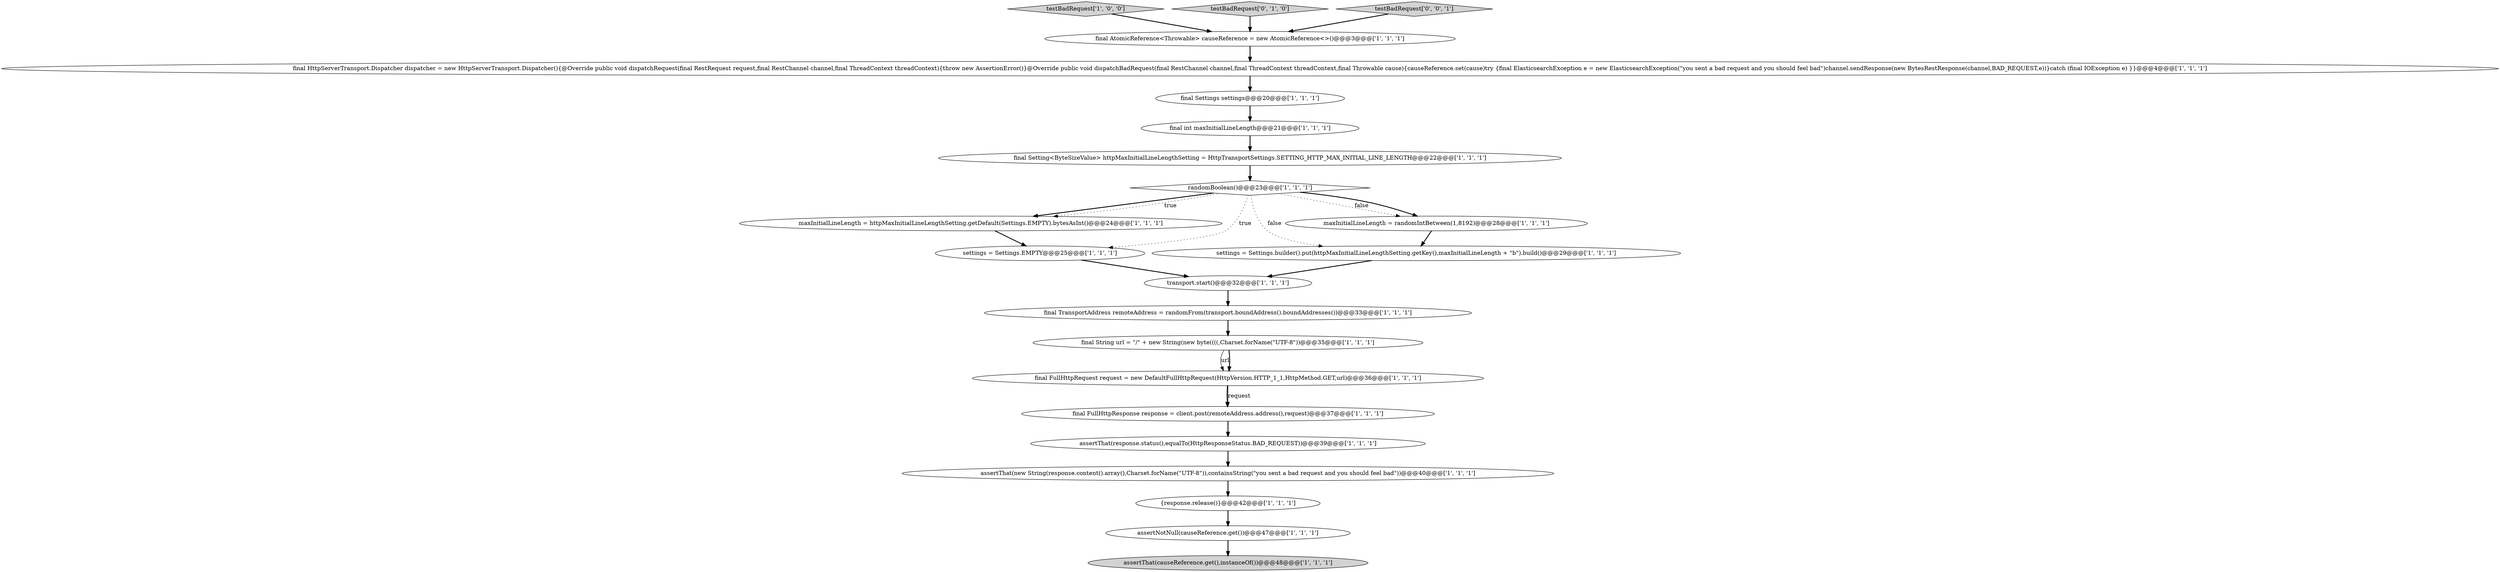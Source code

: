 digraph {
4 [style = filled, label = "final int maxInitialLineLength@@@21@@@['1', '1', '1']", fillcolor = white, shape = ellipse image = "AAA0AAABBB1BBB"];
16 [style = filled, label = "maxInitialLineLength = httpMaxInitialLineLengthSetting.getDefault(Settings.EMPTY).bytesAsInt()@@@24@@@['1', '1', '1']", fillcolor = white, shape = ellipse image = "AAA0AAABBB1BBB"];
7 [style = filled, label = "settings = Settings.EMPTY@@@25@@@['1', '1', '1']", fillcolor = white, shape = ellipse image = "AAA0AAABBB1BBB"];
12 [style = filled, label = "randomBoolean()@@@23@@@['1', '1', '1']", fillcolor = white, shape = diamond image = "AAA0AAABBB1BBB"];
19 [style = filled, label = "final AtomicReference<Throwable> causeReference = new AtomicReference<>()@@@3@@@['1', '1', '1']", fillcolor = white, shape = ellipse image = "AAA0AAABBB1BBB"];
2 [style = filled, label = "testBadRequest['1', '0', '0']", fillcolor = lightgray, shape = diamond image = "AAA0AAABBB1BBB"];
9 [style = filled, label = "settings = Settings.builder().put(httpMaxInitialLineLengthSetting.getKey(),maxInitialLineLength + \"b\").build()@@@29@@@['1', '1', '1']", fillcolor = white, shape = ellipse image = "AAA0AAABBB1BBB"];
13 [style = filled, label = "final FullHttpResponse response = client.post(remoteAddress.address(),request)@@@37@@@['1', '1', '1']", fillcolor = white, shape = ellipse image = "AAA0AAABBB1BBB"];
21 [style = filled, label = "testBadRequest['0', '1', '0']", fillcolor = lightgray, shape = diamond image = "AAA0AAABBB2BBB"];
5 [style = filled, label = "{response.release()}@@@42@@@['1', '1', '1']", fillcolor = white, shape = ellipse image = "AAA0AAABBB1BBB"];
10 [style = filled, label = "final TransportAddress remoteAddress = randomFrom(transport.boundAddress().boundAddresses())@@@33@@@['1', '1', '1']", fillcolor = white, shape = ellipse image = "AAA0AAABBB1BBB"];
1 [style = filled, label = "final FullHttpRequest request = new DefaultFullHttpRequest(HttpVersion.HTTP_1_1,HttpMethod.GET,url)@@@36@@@['1', '1', '1']", fillcolor = white, shape = ellipse image = "AAA0AAABBB1BBB"];
0 [style = filled, label = "final Settings settings@@@20@@@['1', '1', '1']", fillcolor = white, shape = ellipse image = "AAA0AAABBB1BBB"];
11 [style = filled, label = "final HttpServerTransport.Dispatcher dispatcher = new HttpServerTransport.Dispatcher(){@Override public void dispatchRequest(final RestRequest request,final RestChannel channel,final ThreadContext threadContext){throw new AssertionError()}@Override public void dispatchBadRequest(final RestChannel channel,final ThreadContext threadContext,final Throwable cause){causeReference.set(cause)try {final ElasticsearchException e = new ElasticsearchException(\"you sent a bad request and you should feel bad\")channel.sendResponse(new BytesRestResponse(channel,BAD_REQUEST,e))}catch (final IOException e) }}@@@4@@@['1', '1', '1']", fillcolor = white, shape = ellipse image = "AAA0AAABBB1BBB"];
8 [style = filled, label = "assertThat(causeReference.get(),instanceOf())@@@48@@@['1', '1', '1']", fillcolor = lightgray, shape = ellipse image = "AAA0AAABBB1BBB"];
15 [style = filled, label = "assertThat(response.status(),equalTo(HttpResponseStatus.BAD_REQUEST))@@@39@@@['1', '1', '1']", fillcolor = white, shape = ellipse image = "AAA0AAABBB1BBB"];
17 [style = filled, label = "maxInitialLineLength = randomIntBetween(1,8192)@@@28@@@['1', '1', '1']", fillcolor = white, shape = ellipse image = "AAA0AAABBB1BBB"];
3 [style = filled, label = "assertThat(new String(response.content().array(),Charset.forName(\"UTF-8\")),containsString(\"you sent a bad request and you should feel bad\"))@@@40@@@['1', '1', '1']", fillcolor = white, shape = ellipse image = "AAA0AAABBB1BBB"];
22 [style = filled, label = "testBadRequest['0', '0', '1']", fillcolor = lightgray, shape = diamond image = "AAA0AAABBB3BBB"];
6 [style = filled, label = "final Setting<ByteSizeValue> httpMaxInitialLineLengthSetting = HttpTransportSettings.SETTING_HTTP_MAX_INITIAL_LINE_LENGTH@@@22@@@['1', '1', '1']", fillcolor = white, shape = ellipse image = "AAA0AAABBB1BBB"];
20 [style = filled, label = "final String url = \"/\" + new String(new byte((((,Charset.forName(\"UTF-8\"))@@@35@@@['1', '1', '1']", fillcolor = white, shape = ellipse image = "AAA0AAABBB1BBB"];
14 [style = filled, label = "transport.start()@@@32@@@['1', '1', '1']", fillcolor = white, shape = ellipse image = "AAA0AAABBB1BBB"];
18 [style = filled, label = "assertNotNull(causeReference.get())@@@47@@@['1', '1', '1']", fillcolor = white, shape = ellipse image = "AAA0AAABBB1BBB"];
12->17 [style = dotted, label="false"];
10->20 [style = bold, label=""];
2->19 [style = bold, label=""];
21->19 [style = bold, label=""];
22->19 [style = bold, label=""];
4->6 [style = bold, label=""];
17->9 [style = bold, label=""];
12->17 [style = bold, label=""];
16->7 [style = bold, label=""];
14->10 [style = bold, label=""];
20->1 [style = solid, label="url"];
19->11 [style = bold, label=""];
12->16 [style = bold, label=""];
5->18 [style = bold, label=""];
20->1 [style = bold, label=""];
15->3 [style = bold, label=""];
1->13 [style = bold, label=""];
7->14 [style = bold, label=""];
3->5 [style = bold, label=""];
11->0 [style = bold, label=""];
12->9 [style = dotted, label="false"];
12->16 [style = dotted, label="true"];
0->4 [style = bold, label=""];
9->14 [style = bold, label=""];
18->8 [style = bold, label=""];
13->15 [style = bold, label=""];
12->7 [style = dotted, label="true"];
1->13 [style = solid, label="request"];
6->12 [style = bold, label=""];
}
